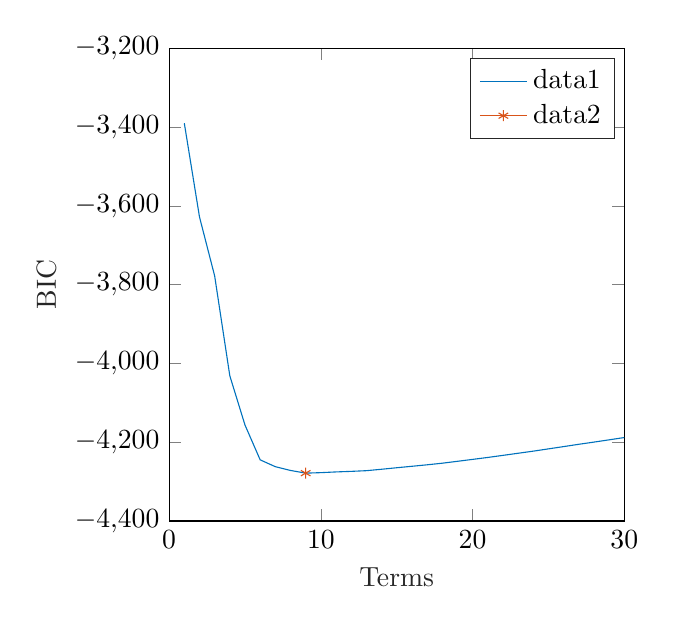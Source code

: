 % This file was created by matlab2tikz.
%
\definecolor{mycolor1}{rgb}{0.0,0.447,0.741}%
\definecolor{mycolor2}{rgb}{0.85,0.325,0.098}%
%
\begin{tikzpicture}

\begin{axis}[%
width=5.78cm,
height=6cm,
at={(0cm,0cm)},
scale only axis,
xmin=0,
xmax=30,
xlabel style={font=\color{white!15!black}},
xlabel={Terms},
ymin=-4400,
ymax=-3200,
ylabel style={font=\color{white!15!black}},
ylabel={BIC},
axis background/.style={fill=white},
legend style={legend cell align=left, align=left, draw=white!15!black}
]
\addplot [color=mycolor1]
  table[row sep=crcr]{%
1	-3389.834\\
2	-3627.771\\
3	-3777.68\\
4	-4031.455\\
5	-4156.423\\
6	-4244.805\\
7	-4262.204\\
8	-4271.725\\
9	-4278.571\\
10	-4277.331\\
11	-4275.485\\
12	-4274.069\\
13	-4272.319\\
14	-4268.706\\
15	-4264.858\\
16	-4261.165\\
17	-4257.422\\
18	-4253.337\\
20	-4243.675\\
21	-4238.725\\
22	-4233.443\\
24	-4222.72\\
26	-4211.158\\
27	-4205.302\\
28	-4199.727\\
29	-4193.988\\
30	-4188.155\\
};
\addlegendentry{data1}

\addplot [color=mycolor2, draw=none, mark=asterisk, mark options={solid, mycolor2}]
  table[row sep=crcr]{%
9	-4278.571\\
};
\addlegendentry{data2}

\end{axis}
\end{tikzpicture}%